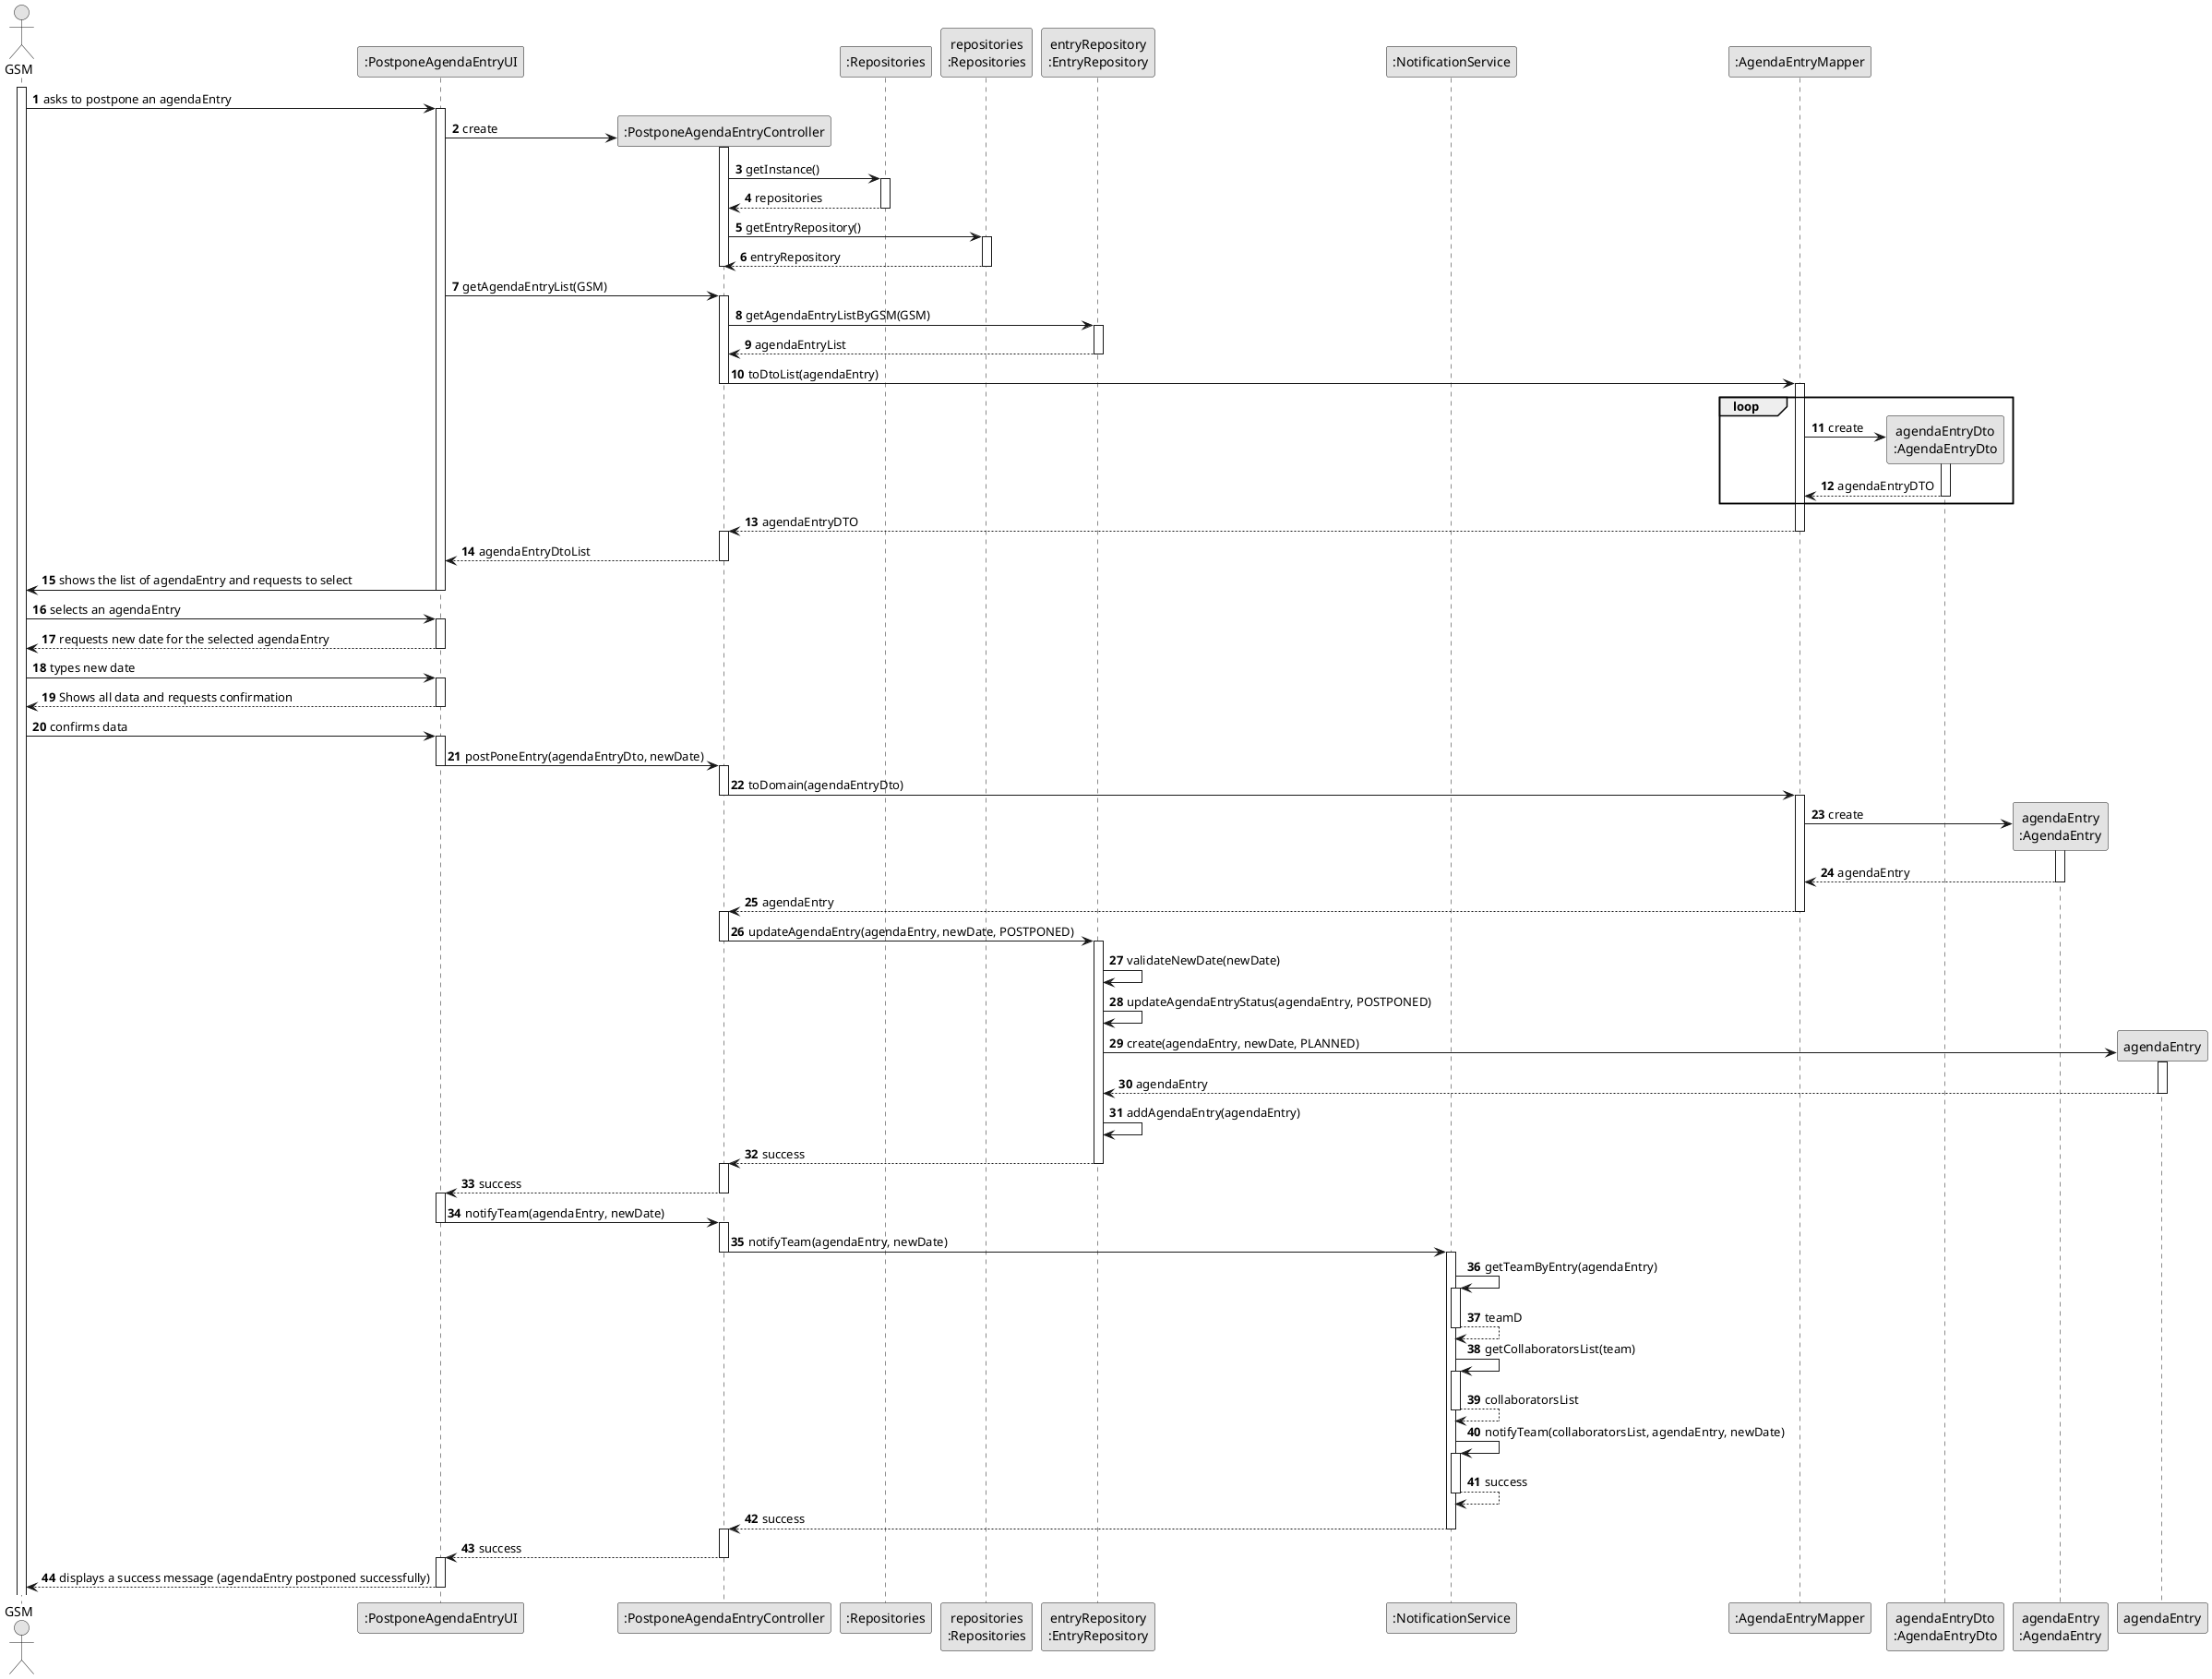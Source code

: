 @startuml
skinparam monochrome true
skinparam packageStyle rectangle
skinparam shadowing false

autonumber

actor "GSM" as GSM
participant ":PostponeAgendaEntryUI" as UI
participant ":PostponeAgendaEntryController" as CTRL
participant ":Repositories" as RepositorySingleton
participant "repositories\n:Repositories" as PLAT
participant "entryRepository\n:EntryRepository" as EntryRepo
participant ":NotificationService" as NotificationService
participant ":AgendaEntryMapper" as AgendaEntryMapper
participant "agendaEntryDto\n:AgendaEntryDto" as AgendaEntryDto
participant "agendaEntry\n:AgendaEntry" as AgendaEntry



activate GSM

    GSM -> UI : asks to postpone an agendaEntry
    activate UI

        UI -> CTRL **: create
        activate CTRL

            CTRL -> RepositorySingleton : getInstance()
            activate RepositorySingleton

                RepositorySingleton --> CTRL : repositories
            deactivate RepositorySingleton

            CTRL -> PLAT : getEntryRepository()
            activate PLAT

                PLAT --> CTRL : entryRepository
            deactivate PLAT

             deactivate CTRL


        UI -> CTRL: getAgendaEntryList(GSM)

        activate CTRL

            CTRL -> EntryRepo: getAgendaEntryListByGSM(GSM)
            activate EntryRepo

            EntryRepo --> CTRL: agendaEntryList
            deactivate EntryRepo

            CTRL -> AgendaEntryMapper : toDtoList(agendaEntry)
            deactivate CTRL
            activate AgendaEntryMapper

            loop
                AgendaEntryMapper -> AgendaEntryDto** : create
                activate AgendaEntryDto

                AgendaEntryDto --> AgendaEntryMapper : agendaEntryDTO
                deactivate AgendaEntryDto
            end
            AgendaEntryMapper --> CTRL : agendaEntryDTO
            deactivate AgendaEntryMapper
            activate CTRL


            CTRL --> UI : agendaEntryDtoList
        deactivate CTRL

        UI -> GSM : shows the list of agendaEntry and requests to select
    deactivate UI

    GSM -> UI : selects an agendaEntry
    activate UI

        UI --> GSM : requests new date for the selected agendaEntry
    deactivate UI

    GSM -> UI : types new date
    activate UI

    UI --> GSM : Shows all data and requests confirmation
    deactivate UI

    GSM -> UI: confirms data
    activate UI

        UI -> CTRL : postPoneEntry(agendaEntryDto, newDate)
        deactivate UI
        activate CTRL

            CTRL -> AgendaEntryMapper : toDomain(agendaEntryDto)
            deactivate CTRL
            activate AgendaEntryMapper

                AgendaEntryMapper -> AgendaEntry** : create
                activate AgendaEntry

                AgendaEntry --> AgendaEntryMapper : agendaEntry
                deactivate AgendaEntry

            AgendaEntryMapper --> CTRL : agendaEntry
            deactivate AgendaEntryMapper
            activate CTRL

            CTRL -> EntryRepo : updateAgendaEntry(agendaEntry, newDate, POSTPONED)
            deactivate CTRL
            activate EntryRepo

                EntryRepo -> EntryRepo : validateNewDate(newDate)
                EntryRepo -> EntryRepo : updateAgendaEntryStatus(agendaEntry, POSTPONED)

                EntryRepo -> agendaEntry **: create(agendaEntry, newDate, PLANNED)
                activate agendaEntry

                agendaEntry--> EntryRepo: agendaEntry
                deactivate agendaEntry

                EntryRepo -> EntryRepo: addAgendaEntry(agendaEntry)


            EntryRepo --> CTRL : success
            deactivate EntryRepo
            activate CTRL

           CTRL --> UI: success
           deactivate CTRL
           activate UI

           UI-> CTRL: notifyTeam(agendaEntry, newDate)
           deactivate UI
           activate CTRL

            CTRL -> NotificationService : notifyTeam(agendaEntry, newDate)
            deactivate CTRL
            activate NotificationService

                NotificationService -> NotificationService : getTeamByEntry(agendaEntry)
                activate NotificationService

                NotificationService --> NotificationService : teamD
                deactivate NotificationService

                NotificationService -> NotificationService : getCollaboratorsList(team)
                activate NotificationService

                NotificationService --> NotificationService : collaboratorsList
                deactivate NotificationService

                NotificationService -> NotificationService : notifyTeam(collaboratorsList, agendaEntry, newDate)
                activate NotificationService

                NotificationService --> NotificationService : success
                deactivate NotificationService

                NotificationService --> CTRL : success
                deactivate NotificationService
        activate CTRL

        CTRL --> UI : success
    deactivate CTRL
    activate UI

    UI --> GSM : displays a success message (agendaEntry postponed successfully)
deactivate UI

@enduml

